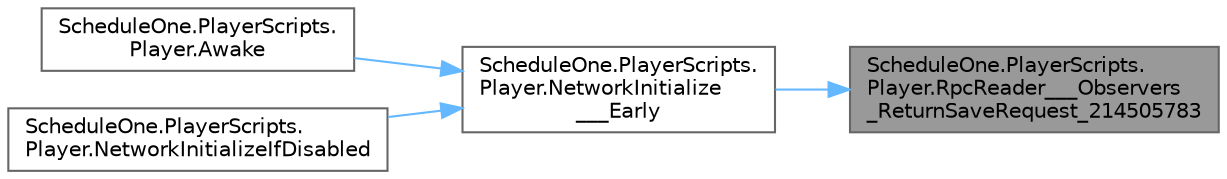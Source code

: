digraph "ScheduleOne.PlayerScripts.Player.RpcReader___Observers_ReturnSaveRequest_214505783"
{
 // LATEX_PDF_SIZE
  bgcolor="transparent";
  edge [fontname=Helvetica,fontsize=10,labelfontname=Helvetica,labelfontsize=10];
  node [fontname=Helvetica,fontsize=10,shape=box,height=0.2,width=0.4];
  rankdir="RL";
  Node1 [id="Node000001",label="ScheduleOne.PlayerScripts.\lPlayer.RpcReader___Observers\l_ReturnSaveRequest_214505783",height=0.2,width=0.4,color="gray40", fillcolor="grey60", style="filled", fontcolor="black",tooltip=" "];
  Node1 -> Node2 [id="edge1_Node000001_Node000002",dir="back",color="steelblue1",style="solid",tooltip=" "];
  Node2 [id="Node000002",label="ScheduleOne.PlayerScripts.\lPlayer.NetworkInitialize\l___Early",height=0.2,width=0.4,color="grey40", fillcolor="white", style="filled",URL="$class_schedule_one_1_1_player_scripts_1_1_player.html#a14587b703022ea2b06492aa7b52d98e2",tooltip=" "];
  Node2 -> Node3 [id="edge2_Node000002_Node000003",dir="back",color="steelblue1",style="solid",tooltip=" "];
  Node3 [id="Node000003",label="ScheduleOne.PlayerScripts.\lPlayer.Awake",height=0.2,width=0.4,color="grey40", fillcolor="white", style="filled",URL="$class_schedule_one_1_1_player_scripts_1_1_player.html#ae359f8686a8c72ad643aea95252477ad",tooltip=" "];
  Node2 -> Node4 [id="edge3_Node000002_Node000004",dir="back",color="steelblue1",style="solid",tooltip=" "];
  Node4 [id="Node000004",label="ScheduleOne.PlayerScripts.\lPlayer.NetworkInitializeIfDisabled",height=0.2,width=0.4,color="grey40", fillcolor="white", style="filled",URL="$class_schedule_one_1_1_player_scripts_1_1_player.html#adc46a0a3d7ed591aed65e0d01ba64e6b",tooltip=" "];
}
